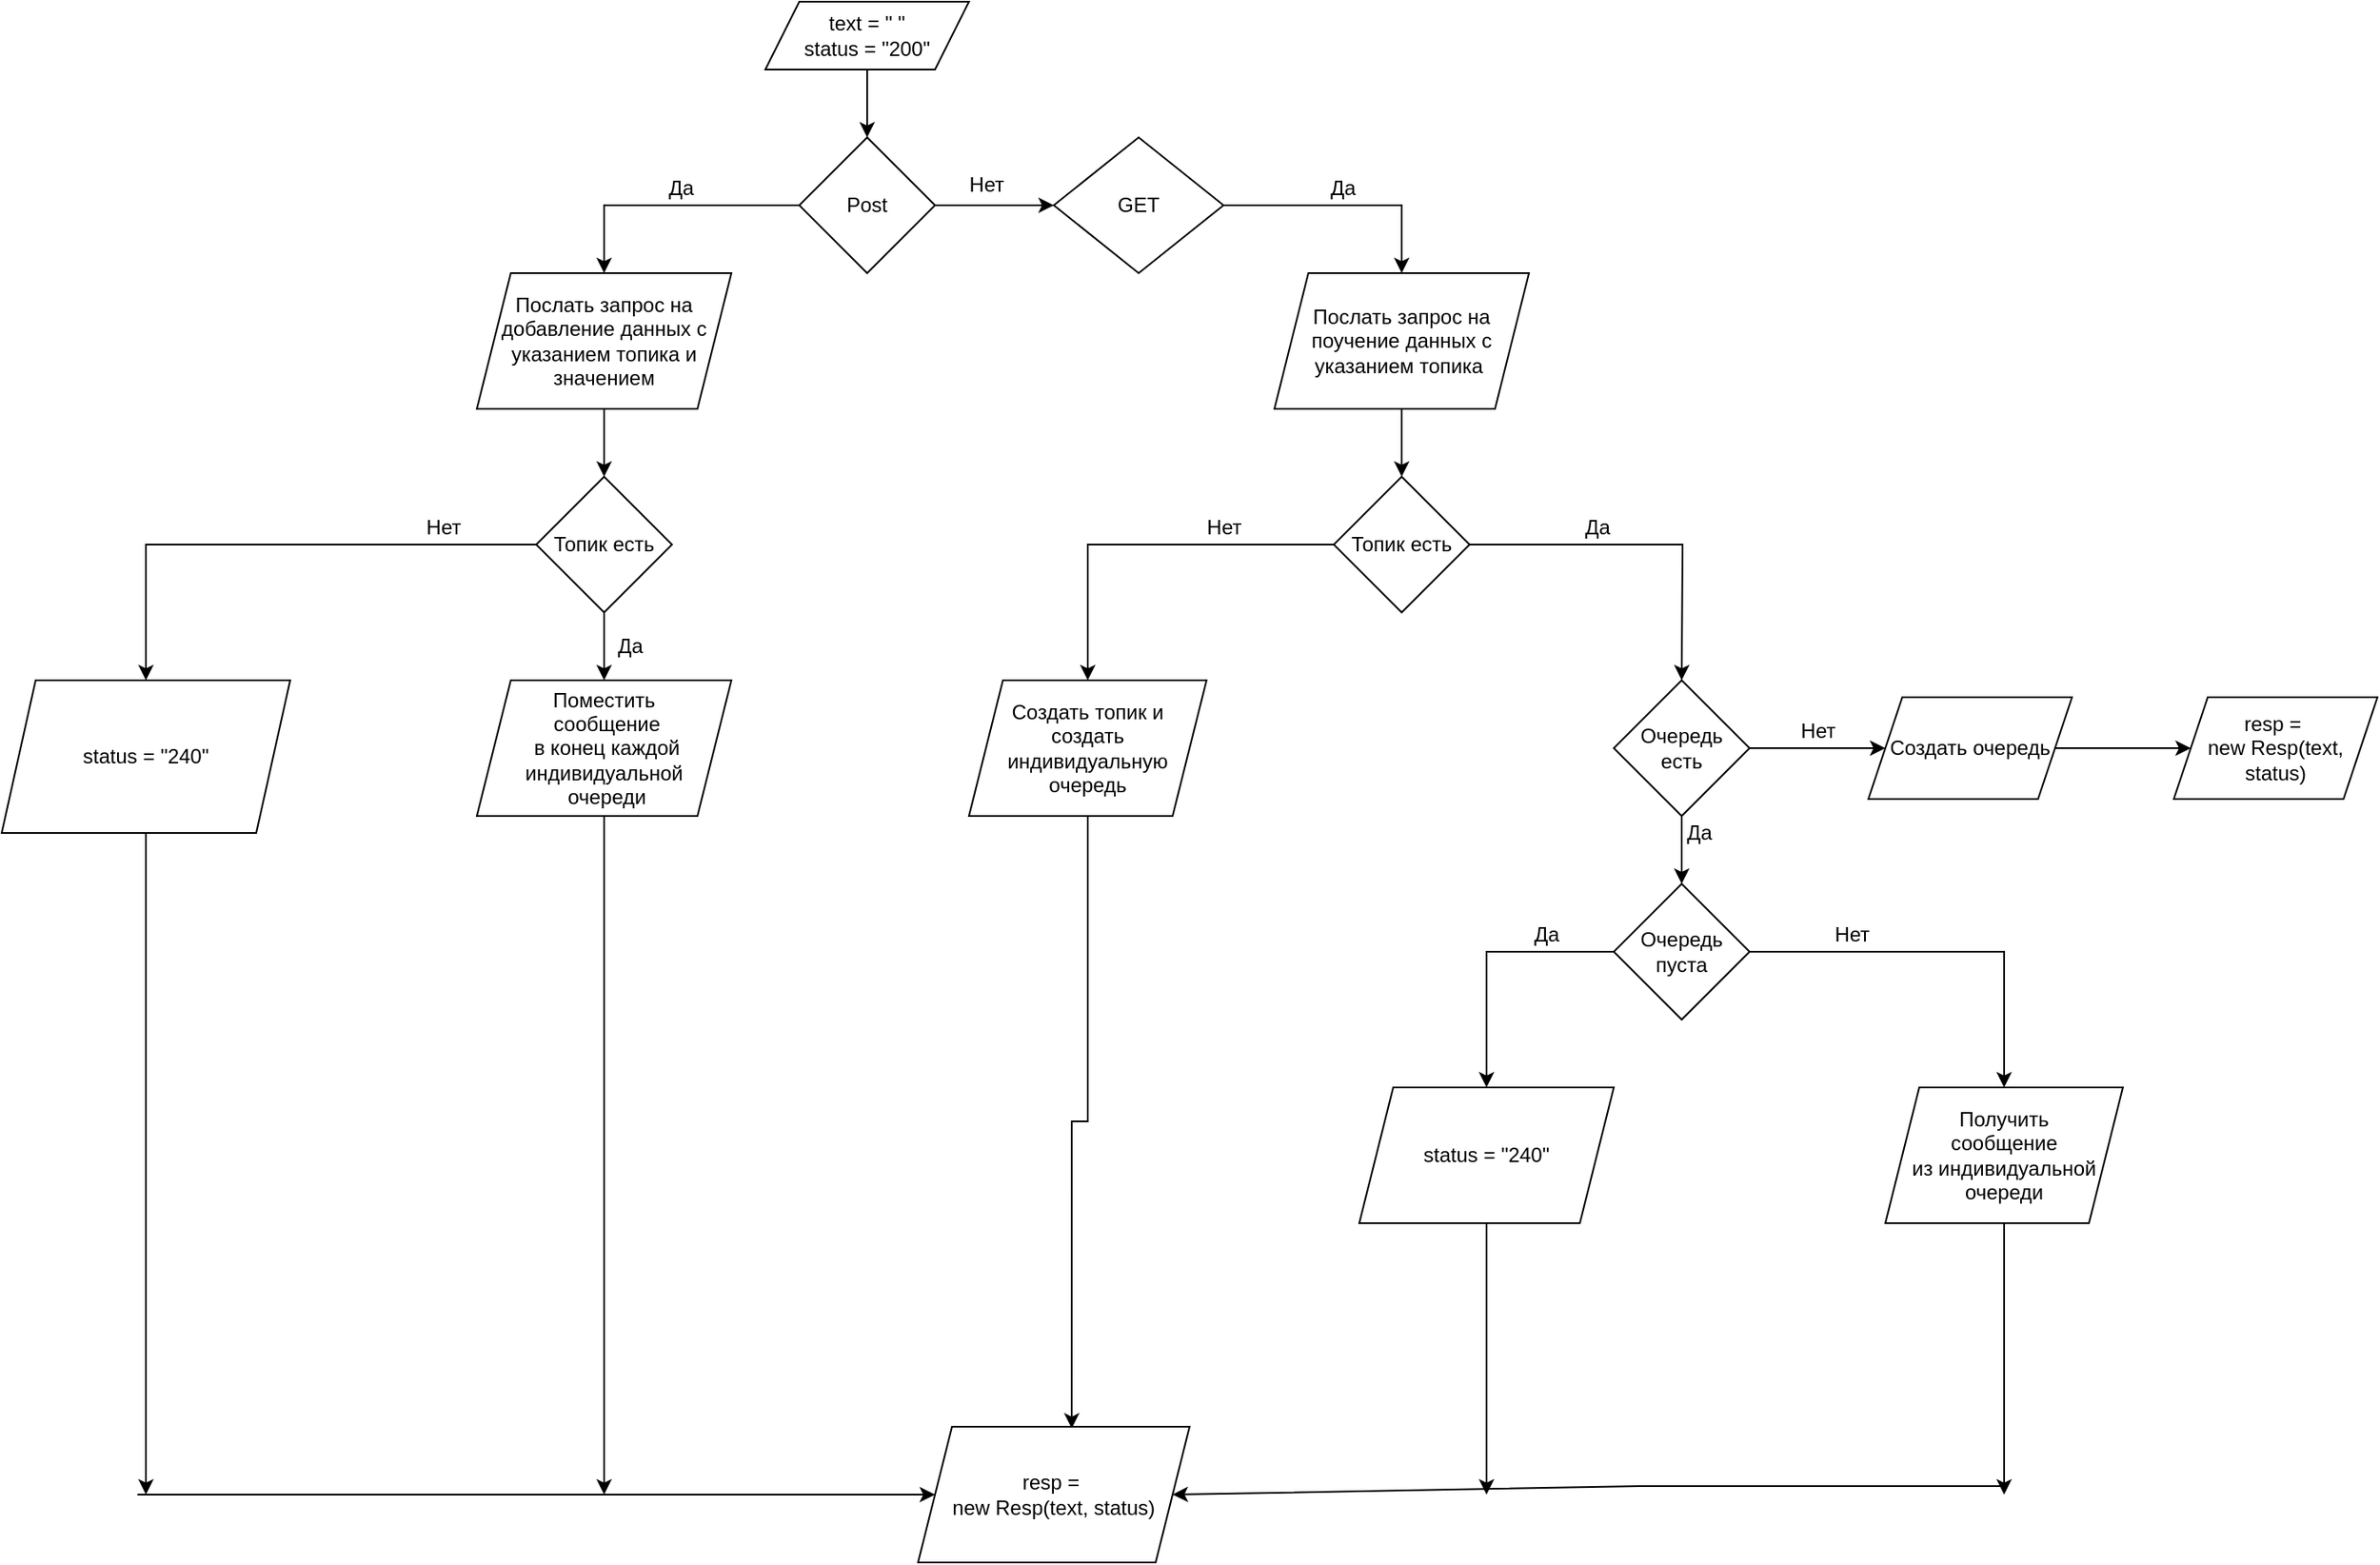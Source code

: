<mxfile version="15.9.1" type="github">
  <diagram id="C5RBs43oDa-KdzZeNtuy" name="Page-1">
    <mxGraphModel dx="2500" dy="2027" grid="1" gridSize="10" guides="1" tooltips="1" connect="1" arrows="1" fold="1" page="1" pageScale="1" pageWidth="827" pageHeight="1169" math="0" shadow="0">
      <root>
        <mxCell id="WIyWlLk6GJQsqaUBKTNV-0" />
        <mxCell id="WIyWlLk6GJQsqaUBKTNV-1" parent="WIyWlLk6GJQsqaUBKTNV-0" />
        <mxCell id="7B_NgsGr2W2Y_Mld3y6d-8" style="edgeStyle=orthogonalEdgeStyle;rounded=0;orthogonalLoop=1;jettySize=auto;html=1;entryX=0.5;entryY=0;entryDx=0;entryDy=0;" parent="WIyWlLk6GJQsqaUBKTNV-1" source="7B_NgsGr2W2Y_Mld3y6d-0" target="7B_NgsGr2W2Y_Mld3y6d-1" edge="1">
          <mxGeometry relative="1" as="geometry" />
        </mxCell>
        <mxCell id="7B_NgsGr2W2Y_Mld3y6d-0" value="text = &quot; &quot;&lt;br&gt;status = &quot;200&quot;" style="shape=parallelogram;perimeter=parallelogramPerimeter;whiteSpace=wrap;html=1;fixedSize=1;" parent="WIyWlLk6GJQsqaUBKTNV-1" vertex="1">
          <mxGeometry x="340" y="-280" width="120" height="40" as="geometry" />
        </mxCell>
        <mxCell id="7B_NgsGr2W2Y_Mld3y6d-19" value="" style="edgeStyle=orthogonalEdgeStyle;rounded=0;orthogonalLoop=1;jettySize=auto;html=1;entryX=0.5;entryY=0;entryDx=0;entryDy=0;" parent="WIyWlLk6GJQsqaUBKTNV-1" source="7B_NgsGr2W2Y_Mld3y6d-1" target="7B_NgsGr2W2Y_Mld3y6d-33" edge="1">
          <mxGeometry relative="1" as="geometry">
            <mxPoint x="240" y="-160" as="targetPoint" />
          </mxGeometry>
        </mxCell>
        <mxCell id="7B_NgsGr2W2Y_Mld3y6d-54" value="" style="edgeStyle=orthogonalEdgeStyle;rounded=0;orthogonalLoop=1;jettySize=auto;html=1;" parent="WIyWlLk6GJQsqaUBKTNV-1" source="7B_NgsGr2W2Y_Mld3y6d-1" target="7B_NgsGr2W2Y_Mld3y6d-53" edge="1">
          <mxGeometry relative="1" as="geometry" />
        </mxCell>
        <mxCell id="7B_NgsGr2W2Y_Mld3y6d-1" value="Post" style="rhombus;whiteSpace=wrap;html=1;" parent="WIyWlLk6GJQsqaUBKTNV-1" vertex="1">
          <mxGeometry x="360" y="-200" width="80" height="80" as="geometry" />
        </mxCell>
        <mxCell id="7B_NgsGr2W2Y_Mld3y6d-15" value="" style="edgeStyle=orthogonalEdgeStyle;rounded=0;orthogonalLoop=1;jettySize=auto;html=1;" parent="WIyWlLk6GJQsqaUBKTNV-1" edge="1">
          <mxGeometry relative="1" as="geometry">
            <mxPoint x="235" y="-160" as="sourcePoint" />
            <mxPoint x="235" y="-160" as="targetPoint" />
          </mxGeometry>
        </mxCell>
        <mxCell id="nt9oDOgV86cSaoxMU8eS-34" style="edgeStyle=orthogonalEdgeStyle;rounded=0;orthogonalLoop=1;jettySize=auto;html=1;" edge="1" parent="WIyWlLk6GJQsqaUBKTNV-1" source="7B_NgsGr2W2Y_Mld3y6d-11">
          <mxGeometry relative="1" as="geometry">
            <mxPoint x="245" y="600" as="targetPoint" />
          </mxGeometry>
        </mxCell>
        <mxCell id="7B_NgsGr2W2Y_Mld3y6d-11" value="Поместить&lt;br&gt;&amp;nbsp;сообщение&lt;br&gt;&amp;nbsp;в конец каждой индивидуальной&lt;br&gt;&amp;nbsp;очереди" style="shape=parallelogram;perimeter=parallelogramPerimeter;whiteSpace=wrap;html=1;fixedSize=1;" parent="WIyWlLk6GJQsqaUBKTNV-1" vertex="1">
          <mxGeometry x="170" y="120" width="150" height="80" as="geometry" />
        </mxCell>
        <mxCell id="7B_NgsGr2W2Y_Mld3y6d-21" value="Да" style="text;html=1;align=center;verticalAlign=middle;resizable=0;points=[];autosize=1;strokeColor=none;fillColor=none;" parent="WIyWlLk6GJQsqaUBKTNV-1" vertex="1">
          <mxGeometry x="275" y="-180" width="30" height="20" as="geometry" />
        </mxCell>
        <mxCell id="7B_NgsGr2W2Y_Mld3y6d-33" value="Послать запрос на добавление данных с указанием топика и значением" style="shape=parallelogram;perimeter=parallelogramPerimeter;whiteSpace=wrap;html=1;fixedSize=1;" parent="WIyWlLk6GJQsqaUBKTNV-1" vertex="1">
          <mxGeometry x="170" y="-120" width="150" height="80" as="geometry" />
        </mxCell>
        <mxCell id="7B_NgsGr2W2Y_Mld3y6d-37" style="edgeStyle=orthogonalEdgeStyle;rounded=0;orthogonalLoop=1;jettySize=auto;html=1;" parent="WIyWlLk6GJQsqaUBKTNV-1" source="7B_NgsGr2W2Y_Mld3y6d-33" edge="1">
          <mxGeometry relative="1" as="geometry">
            <mxPoint x="245" y="-40.0" as="sourcePoint" />
            <mxPoint x="245" as="targetPoint" />
          </mxGeometry>
        </mxCell>
        <mxCell id="7B_NgsGr2W2Y_Mld3y6d-43" value="" style="edgeStyle=orthogonalEdgeStyle;rounded=0;orthogonalLoop=1;jettySize=auto;html=1;" parent="WIyWlLk6GJQsqaUBKTNV-1" source="7B_NgsGr2W2Y_Mld3y6d-40" edge="1">
          <mxGeometry relative="1" as="geometry">
            <mxPoint x="245" y="120" as="targetPoint" />
          </mxGeometry>
        </mxCell>
        <mxCell id="7B_NgsGr2W2Y_Mld3y6d-52" style="edgeStyle=orthogonalEdgeStyle;rounded=0;orthogonalLoop=1;jettySize=auto;html=1;" parent="WIyWlLk6GJQsqaUBKTNV-1" source="7B_NgsGr2W2Y_Mld3y6d-40" target="7B_NgsGr2W2Y_Mld3y6d-48" edge="1">
          <mxGeometry relative="1" as="geometry" />
        </mxCell>
        <mxCell id="7B_NgsGr2W2Y_Mld3y6d-40" value="Топик есть" style="rhombus;whiteSpace=wrap;html=1;" parent="WIyWlLk6GJQsqaUBKTNV-1" vertex="1">
          <mxGeometry x="205" width="80" height="80" as="geometry" />
        </mxCell>
        <mxCell id="7B_NgsGr2W2Y_Mld3y6d-44" value="Да" style="text;html=1;align=center;verticalAlign=middle;resizable=0;points=[];autosize=1;strokeColor=none;fillColor=none;" parent="WIyWlLk6GJQsqaUBKTNV-1" vertex="1">
          <mxGeometry x="245" y="90" width="30" height="20" as="geometry" />
        </mxCell>
        <mxCell id="nt9oDOgV86cSaoxMU8eS-37" style="edgeStyle=orthogonalEdgeStyle;rounded=0;orthogonalLoop=1;jettySize=auto;html=1;" edge="1" parent="WIyWlLk6GJQsqaUBKTNV-1" source="7B_NgsGr2W2Y_Mld3y6d-48">
          <mxGeometry relative="1" as="geometry">
            <mxPoint x="-25" y="600" as="targetPoint" />
          </mxGeometry>
        </mxCell>
        <mxCell id="7B_NgsGr2W2Y_Mld3y6d-48" value="status = &quot;240&quot;" style="shape=parallelogram;perimeter=parallelogramPerimeter;whiteSpace=wrap;html=1;fixedSize=1;" parent="WIyWlLk6GJQsqaUBKTNV-1" vertex="1">
          <mxGeometry x="-110" y="120" width="170" height="90" as="geometry" />
        </mxCell>
        <mxCell id="7B_NgsGr2W2Y_Mld3y6d-51" value="Нет" style="text;html=1;align=center;verticalAlign=middle;resizable=0;points=[];autosize=1;strokeColor=none;fillColor=none;" parent="WIyWlLk6GJQsqaUBKTNV-1" vertex="1">
          <mxGeometry x="130" y="20" width="40" height="20" as="geometry" />
        </mxCell>
        <mxCell id="7B_NgsGr2W2Y_Mld3y6d-62" style="edgeStyle=orthogonalEdgeStyle;rounded=0;orthogonalLoop=1;jettySize=auto;html=1;entryX=0.5;entryY=0;entryDx=0;entryDy=0;" parent="WIyWlLk6GJQsqaUBKTNV-1" source="7B_NgsGr2W2Y_Mld3y6d-53" target="7B_NgsGr2W2Y_Mld3y6d-66" edge="1">
          <mxGeometry relative="1" as="geometry">
            <mxPoint x="739.96" y="-120" as="targetPoint" />
          </mxGeometry>
        </mxCell>
        <mxCell id="7B_NgsGr2W2Y_Mld3y6d-53" value="GET" style="rhombus;whiteSpace=wrap;html=1;" parent="WIyWlLk6GJQsqaUBKTNV-1" vertex="1">
          <mxGeometry x="510" y="-200" width="100" height="80" as="geometry" />
        </mxCell>
        <mxCell id="7B_NgsGr2W2Y_Mld3y6d-60" value="&lt;br&gt;Нет" style="text;html=1;align=center;verticalAlign=middle;resizable=0;points=[];autosize=1;strokeColor=none;fillColor=none;" parent="WIyWlLk6GJQsqaUBKTNV-1" vertex="1">
          <mxGeometry x="450" y="-195" width="40" height="30" as="geometry" />
        </mxCell>
        <mxCell id="7B_NgsGr2W2Y_Mld3y6d-63" value="Да" style="text;html=1;align=center;verticalAlign=middle;resizable=0;points=[];autosize=1;strokeColor=none;fillColor=none;" parent="WIyWlLk6GJQsqaUBKTNV-1" vertex="1">
          <mxGeometry x="665" y="-180" width="30" height="20" as="geometry" />
        </mxCell>
        <mxCell id="7B_NgsGr2W2Y_Mld3y6d-69" value="" style="edgeStyle=orthogonalEdgeStyle;rounded=0;orthogonalLoop=1;jettySize=auto;html=1;entryX=0.5;entryY=0;entryDx=0;entryDy=0;" parent="WIyWlLk6GJQsqaUBKTNV-1" source="7B_NgsGr2W2Y_Mld3y6d-66" target="7B_NgsGr2W2Y_Mld3y6d-67" edge="1">
          <mxGeometry relative="1" as="geometry">
            <mxPoint x="715" y="40.0" as="targetPoint" />
          </mxGeometry>
        </mxCell>
        <mxCell id="7B_NgsGr2W2Y_Mld3y6d-66" value="Послать запрос на поучение данных с указанием топика&amp;nbsp;" style="shape=parallelogram;perimeter=parallelogramPerimeter;whiteSpace=wrap;html=1;fixedSize=1;" parent="WIyWlLk6GJQsqaUBKTNV-1" vertex="1">
          <mxGeometry x="640" y="-120" width="150" height="80" as="geometry" />
        </mxCell>
        <mxCell id="7B_NgsGr2W2Y_Mld3y6d-71" style="edgeStyle=orthogonalEdgeStyle;rounded=0;orthogonalLoop=1;jettySize=auto;html=1;entryX=0.5;entryY=0;entryDx=0;entryDy=0;" parent="WIyWlLk6GJQsqaUBKTNV-1" source="7B_NgsGr2W2Y_Mld3y6d-67" target="7B_NgsGr2W2Y_Mld3y6d-70" edge="1">
          <mxGeometry relative="1" as="geometry" />
        </mxCell>
        <mxCell id="nt9oDOgV86cSaoxMU8eS-2" style="edgeStyle=orthogonalEdgeStyle;rounded=0;orthogonalLoop=1;jettySize=auto;html=1;" edge="1" parent="WIyWlLk6GJQsqaUBKTNV-1" source="7B_NgsGr2W2Y_Mld3y6d-67">
          <mxGeometry relative="1" as="geometry">
            <mxPoint x="880" y="120" as="targetPoint" />
          </mxGeometry>
        </mxCell>
        <mxCell id="7B_NgsGr2W2Y_Mld3y6d-67" value="Топик есть" style="rhombus;whiteSpace=wrap;html=1;" parent="WIyWlLk6GJQsqaUBKTNV-1" vertex="1">
          <mxGeometry x="675" width="80" height="80" as="geometry" />
        </mxCell>
        <mxCell id="7B_NgsGr2W2Y_Mld3y6d-82" style="edgeStyle=orthogonalEdgeStyle;rounded=0;orthogonalLoop=1;jettySize=auto;html=1;entryX=0.566;entryY=0.013;entryDx=0;entryDy=0;entryPerimeter=0;" parent="WIyWlLk6GJQsqaUBKTNV-1" source="7B_NgsGr2W2Y_Mld3y6d-70" target="7B_NgsGr2W2Y_Mld3y6d-81" edge="1">
          <mxGeometry relative="1" as="geometry" />
        </mxCell>
        <mxCell id="7B_NgsGr2W2Y_Mld3y6d-70" value="Создать топик и &lt;br&gt;создать индивидуальную очередь" style="shape=parallelogram;perimeter=parallelogramPerimeter;whiteSpace=wrap;html=1;fixedSize=1;" parent="WIyWlLk6GJQsqaUBKTNV-1" vertex="1">
          <mxGeometry x="460" y="120" width="140" height="80" as="geometry" />
        </mxCell>
        <mxCell id="7B_NgsGr2W2Y_Mld3y6d-72" value="Нет" style="text;html=1;align=center;verticalAlign=middle;resizable=0;points=[];autosize=1;strokeColor=none;fillColor=none;" parent="WIyWlLk6GJQsqaUBKTNV-1" vertex="1">
          <mxGeometry x="590" y="20" width="40" height="20" as="geometry" />
        </mxCell>
        <mxCell id="nt9oDOgV86cSaoxMU8eS-30" style="edgeStyle=orthogonalEdgeStyle;rounded=0;orthogonalLoop=1;jettySize=auto;html=1;" edge="1" parent="WIyWlLk6GJQsqaUBKTNV-1" source="7B_NgsGr2W2Y_Mld3y6d-75">
          <mxGeometry relative="1" as="geometry">
            <mxPoint x="1070" y="600" as="targetPoint" />
          </mxGeometry>
        </mxCell>
        <mxCell id="7B_NgsGr2W2Y_Mld3y6d-75" value="Получить &lt;br&gt;сообщение &lt;br&gt;из индивидуальной очереди" style="shape=parallelogram;perimeter=parallelogramPerimeter;whiteSpace=wrap;html=1;fixedSize=1;" parent="WIyWlLk6GJQsqaUBKTNV-1" vertex="1">
          <mxGeometry x="1000" y="360" width="140" height="80" as="geometry" />
        </mxCell>
        <mxCell id="7B_NgsGr2W2Y_Mld3y6d-80" value="Да" style="text;html=1;align=center;verticalAlign=middle;resizable=0;points=[];autosize=1;strokeColor=none;fillColor=none;" parent="WIyWlLk6GJQsqaUBKTNV-1" vertex="1">
          <mxGeometry x="815" y="20" width="30" height="20" as="geometry" />
        </mxCell>
        <mxCell id="7B_NgsGr2W2Y_Mld3y6d-81" value="resp =&amp;nbsp;&lt;br&gt;new Resp(text, status)" style="shape=parallelogram;perimeter=parallelogramPerimeter;whiteSpace=wrap;html=1;fixedSize=1;" parent="WIyWlLk6GJQsqaUBKTNV-1" vertex="1">
          <mxGeometry x="430" y="560" width="160" height="80" as="geometry" />
        </mxCell>
        <mxCell id="nt9oDOgV86cSaoxMU8eS-4" style="edgeStyle=orthogonalEdgeStyle;rounded=0;orthogonalLoop=1;jettySize=auto;html=1;" edge="1" parent="WIyWlLk6GJQsqaUBKTNV-1" source="nt9oDOgV86cSaoxMU8eS-3" target="7B_NgsGr2W2Y_Mld3y6d-75">
          <mxGeometry relative="1" as="geometry" />
        </mxCell>
        <mxCell id="nt9oDOgV86cSaoxMU8eS-7" style="edgeStyle=orthogonalEdgeStyle;rounded=0;orthogonalLoop=1;jettySize=auto;html=1;entryX=0.5;entryY=0;entryDx=0;entryDy=0;" edge="1" parent="WIyWlLk6GJQsqaUBKTNV-1" source="nt9oDOgV86cSaoxMU8eS-3" target="nt9oDOgV86cSaoxMU8eS-6">
          <mxGeometry relative="1" as="geometry">
            <Array as="points">
              <mxPoint x="765" y="280" />
            </Array>
          </mxGeometry>
        </mxCell>
        <mxCell id="nt9oDOgV86cSaoxMU8eS-3" value="Очередь пуста" style="rhombus;whiteSpace=wrap;html=1;" vertex="1" parent="WIyWlLk6GJQsqaUBKTNV-1">
          <mxGeometry x="840" y="240" width="80" height="80" as="geometry" />
        </mxCell>
        <mxCell id="nt9oDOgV86cSaoxMU8eS-5" value="Нет" style="text;html=1;align=center;verticalAlign=middle;resizable=0;points=[];autosize=1;strokeColor=none;fillColor=none;" vertex="1" parent="WIyWlLk6GJQsqaUBKTNV-1">
          <mxGeometry x="960" y="260" width="40" height="20" as="geometry" />
        </mxCell>
        <mxCell id="nt9oDOgV86cSaoxMU8eS-40" style="edgeStyle=orthogonalEdgeStyle;rounded=0;orthogonalLoop=1;jettySize=auto;html=1;" edge="1" parent="WIyWlLk6GJQsqaUBKTNV-1" source="nt9oDOgV86cSaoxMU8eS-6">
          <mxGeometry relative="1" as="geometry">
            <mxPoint x="765" y="600" as="targetPoint" />
          </mxGeometry>
        </mxCell>
        <mxCell id="nt9oDOgV86cSaoxMU8eS-6" value="status = &quot;240&quot;" style="shape=parallelogram;perimeter=parallelogramPerimeter;whiteSpace=wrap;html=1;fixedSize=1;" vertex="1" parent="WIyWlLk6GJQsqaUBKTNV-1">
          <mxGeometry x="690" y="360" width="150" height="80" as="geometry" />
        </mxCell>
        <mxCell id="nt9oDOgV86cSaoxMU8eS-8" value="Да" style="text;html=1;align=center;verticalAlign=middle;resizable=0;points=[];autosize=1;strokeColor=none;fillColor=none;" vertex="1" parent="WIyWlLk6GJQsqaUBKTNV-1">
          <mxGeometry x="785" y="260" width="30" height="20" as="geometry" />
        </mxCell>
        <mxCell id="nt9oDOgV86cSaoxMU8eS-19" style="edgeStyle=orthogonalEdgeStyle;rounded=0;orthogonalLoop=1;jettySize=auto;html=1;entryX=0.5;entryY=0;entryDx=0;entryDy=0;" edge="1" parent="WIyWlLk6GJQsqaUBKTNV-1" source="nt9oDOgV86cSaoxMU8eS-18" target="nt9oDOgV86cSaoxMU8eS-3">
          <mxGeometry relative="1" as="geometry" />
        </mxCell>
        <mxCell id="nt9oDOgV86cSaoxMU8eS-22" style="edgeStyle=orthogonalEdgeStyle;rounded=0;orthogonalLoop=1;jettySize=auto;html=1;" edge="1" parent="WIyWlLk6GJQsqaUBKTNV-1" source="nt9oDOgV86cSaoxMU8eS-18" target="nt9oDOgV86cSaoxMU8eS-21">
          <mxGeometry relative="1" as="geometry" />
        </mxCell>
        <mxCell id="nt9oDOgV86cSaoxMU8eS-18" value="Очередь&lt;br&gt;есть" style="rhombus;whiteSpace=wrap;html=1;" vertex="1" parent="WIyWlLk6GJQsqaUBKTNV-1">
          <mxGeometry x="840" y="120" width="80" height="80" as="geometry" />
        </mxCell>
        <mxCell id="nt9oDOgV86cSaoxMU8eS-20" value="Да" style="text;html=1;align=center;verticalAlign=middle;resizable=0;points=[];autosize=1;strokeColor=none;fillColor=none;" vertex="1" parent="WIyWlLk6GJQsqaUBKTNV-1">
          <mxGeometry x="875" y="200" width="30" height="20" as="geometry" />
        </mxCell>
        <mxCell id="nt9oDOgV86cSaoxMU8eS-25" style="edgeStyle=orthogonalEdgeStyle;rounded=0;orthogonalLoop=1;jettySize=auto;html=1;" edge="1" parent="WIyWlLk6GJQsqaUBKTNV-1" source="nt9oDOgV86cSaoxMU8eS-21" target="nt9oDOgV86cSaoxMU8eS-24">
          <mxGeometry relative="1" as="geometry" />
        </mxCell>
        <mxCell id="nt9oDOgV86cSaoxMU8eS-21" value="Создать очередь" style="shape=parallelogram;perimeter=parallelogramPerimeter;whiteSpace=wrap;html=1;fixedSize=1;" vertex="1" parent="WIyWlLk6GJQsqaUBKTNV-1">
          <mxGeometry x="990" y="130" width="120" height="60" as="geometry" />
        </mxCell>
        <mxCell id="nt9oDOgV86cSaoxMU8eS-23" value="Нет" style="text;html=1;align=center;verticalAlign=middle;resizable=0;points=[];autosize=1;strokeColor=none;fillColor=none;" vertex="1" parent="WIyWlLk6GJQsqaUBKTNV-1">
          <mxGeometry x="940" y="140" width="40" height="20" as="geometry" />
        </mxCell>
        <mxCell id="nt9oDOgV86cSaoxMU8eS-24" value="&lt;span&gt;resp =&amp;nbsp;&lt;/span&gt;&lt;br&gt;&lt;span&gt;new Resp(text, status)&lt;/span&gt;" style="shape=parallelogram;perimeter=parallelogramPerimeter;whiteSpace=wrap;html=1;fixedSize=1;" vertex="1" parent="WIyWlLk6GJQsqaUBKTNV-1">
          <mxGeometry x="1170" y="130" width="120" height="60" as="geometry" />
        </mxCell>
        <mxCell id="nt9oDOgV86cSaoxMU8eS-31" value="" style="endArrow=classic;html=1;rounded=0;entryX=1;entryY=0.5;entryDx=0;entryDy=0;" edge="1" parent="WIyWlLk6GJQsqaUBKTNV-1" target="7B_NgsGr2W2Y_Mld3y6d-81">
          <mxGeometry width="50" height="50" relative="1" as="geometry">
            <mxPoint x="1070" y="595" as="sourcePoint" />
            <mxPoint x="875" y="575" as="targetPoint" />
            <Array as="points">
              <mxPoint x="855" y="595" />
            </Array>
          </mxGeometry>
        </mxCell>
        <mxCell id="nt9oDOgV86cSaoxMU8eS-35" value="" style="endArrow=classic;html=1;rounded=0;entryX=0;entryY=0.5;entryDx=0;entryDy=0;" edge="1" parent="WIyWlLk6GJQsqaUBKTNV-1" target="7B_NgsGr2W2Y_Mld3y6d-81">
          <mxGeometry width="50" height="50" relative="1" as="geometry">
            <mxPoint x="-30" y="600" as="sourcePoint" />
            <mxPoint x="355" y="550" as="targetPoint" />
          </mxGeometry>
        </mxCell>
      </root>
    </mxGraphModel>
  </diagram>
</mxfile>

